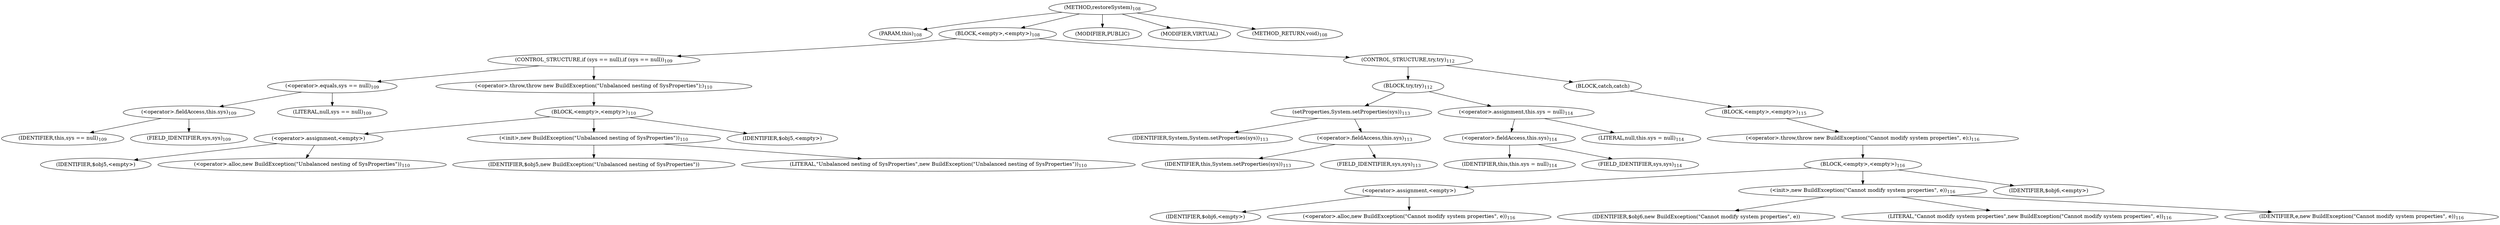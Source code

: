 digraph "restoreSystem" {  
"166" [label = <(METHOD,restoreSystem)<SUB>108</SUB>> ]
"167" [label = <(PARAM,this)<SUB>108</SUB>> ]
"168" [label = <(BLOCK,&lt;empty&gt;,&lt;empty&gt;)<SUB>108</SUB>> ]
"169" [label = <(CONTROL_STRUCTURE,if (sys == null),if (sys == null))<SUB>109</SUB>> ]
"170" [label = <(&lt;operator&gt;.equals,sys == null)<SUB>109</SUB>> ]
"171" [label = <(&lt;operator&gt;.fieldAccess,this.sys)<SUB>109</SUB>> ]
"172" [label = <(IDENTIFIER,this,sys == null)<SUB>109</SUB>> ]
"173" [label = <(FIELD_IDENTIFIER,sys,sys)<SUB>109</SUB>> ]
"174" [label = <(LITERAL,null,sys == null)<SUB>109</SUB>> ]
"175" [label = <(&lt;operator&gt;.throw,throw new BuildException(&quot;Unbalanced nesting of SysProperties&quot;);)<SUB>110</SUB>> ]
"176" [label = <(BLOCK,&lt;empty&gt;,&lt;empty&gt;)<SUB>110</SUB>> ]
"177" [label = <(&lt;operator&gt;.assignment,&lt;empty&gt;)> ]
"178" [label = <(IDENTIFIER,$obj5,&lt;empty&gt;)> ]
"179" [label = <(&lt;operator&gt;.alloc,new BuildException(&quot;Unbalanced nesting of SysProperties&quot;))<SUB>110</SUB>> ]
"180" [label = <(&lt;init&gt;,new BuildException(&quot;Unbalanced nesting of SysProperties&quot;))<SUB>110</SUB>> ]
"181" [label = <(IDENTIFIER,$obj5,new BuildException(&quot;Unbalanced nesting of SysProperties&quot;))> ]
"182" [label = <(LITERAL,&quot;Unbalanced nesting of SysProperties&quot;,new BuildException(&quot;Unbalanced nesting of SysProperties&quot;))<SUB>110</SUB>> ]
"183" [label = <(IDENTIFIER,$obj5,&lt;empty&gt;)> ]
"184" [label = <(CONTROL_STRUCTURE,try,try)<SUB>112</SUB>> ]
"185" [label = <(BLOCK,try,try)<SUB>112</SUB>> ]
"186" [label = <(setProperties,System.setProperties(sys))<SUB>113</SUB>> ]
"187" [label = <(IDENTIFIER,System,System.setProperties(sys))<SUB>113</SUB>> ]
"188" [label = <(&lt;operator&gt;.fieldAccess,this.sys)<SUB>113</SUB>> ]
"189" [label = <(IDENTIFIER,this,System.setProperties(sys))<SUB>113</SUB>> ]
"190" [label = <(FIELD_IDENTIFIER,sys,sys)<SUB>113</SUB>> ]
"191" [label = <(&lt;operator&gt;.assignment,this.sys = null)<SUB>114</SUB>> ]
"192" [label = <(&lt;operator&gt;.fieldAccess,this.sys)<SUB>114</SUB>> ]
"193" [label = <(IDENTIFIER,this,this.sys = null)<SUB>114</SUB>> ]
"194" [label = <(FIELD_IDENTIFIER,sys,sys)<SUB>114</SUB>> ]
"195" [label = <(LITERAL,null,this.sys = null)<SUB>114</SUB>> ]
"196" [label = <(BLOCK,catch,catch)> ]
"197" [label = <(BLOCK,&lt;empty&gt;,&lt;empty&gt;)<SUB>115</SUB>> ]
"198" [label = <(&lt;operator&gt;.throw,throw new BuildException(&quot;Cannot modify system properties&quot;, e);)<SUB>116</SUB>> ]
"199" [label = <(BLOCK,&lt;empty&gt;,&lt;empty&gt;)<SUB>116</SUB>> ]
"200" [label = <(&lt;operator&gt;.assignment,&lt;empty&gt;)> ]
"201" [label = <(IDENTIFIER,$obj6,&lt;empty&gt;)> ]
"202" [label = <(&lt;operator&gt;.alloc,new BuildException(&quot;Cannot modify system properties&quot;, e))<SUB>116</SUB>> ]
"203" [label = <(&lt;init&gt;,new BuildException(&quot;Cannot modify system properties&quot;, e))<SUB>116</SUB>> ]
"204" [label = <(IDENTIFIER,$obj6,new BuildException(&quot;Cannot modify system properties&quot;, e))> ]
"205" [label = <(LITERAL,&quot;Cannot modify system properties&quot;,new BuildException(&quot;Cannot modify system properties&quot;, e))<SUB>116</SUB>> ]
"206" [label = <(IDENTIFIER,e,new BuildException(&quot;Cannot modify system properties&quot;, e))<SUB>116</SUB>> ]
"207" [label = <(IDENTIFIER,$obj6,&lt;empty&gt;)> ]
"208" [label = <(MODIFIER,PUBLIC)> ]
"209" [label = <(MODIFIER,VIRTUAL)> ]
"210" [label = <(METHOD_RETURN,void)<SUB>108</SUB>> ]
  "166" -> "167" 
  "166" -> "168" 
  "166" -> "208" 
  "166" -> "209" 
  "166" -> "210" 
  "168" -> "169" 
  "168" -> "184" 
  "169" -> "170" 
  "169" -> "175" 
  "170" -> "171" 
  "170" -> "174" 
  "171" -> "172" 
  "171" -> "173" 
  "175" -> "176" 
  "176" -> "177" 
  "176" -> "180" 
  "176" -> "183" 
  "177" -> "178" 
  "177" -> "179" 
  "180" -> "181" 
  "180" -> "182" 
  "184" -> "185" 
  "184" -> "196" 
  "185" -> "186" 
  "185" -> "191" 
  "186" -> "187" 
  "186" -> "188" 
  "188" -> "189" 
  "188" -> "190" 
  "191" -> "192" 
  "191" -> "195" 
  "192" -> "193" 
  "192" -> "194" 
  "196" -> "197" 
  "197" -> "198" 
  "198" -> "199" 
  "199" -> "200" 
  "199" -> "203" 
  "199" -> "207" 
  "200" -> "201" 
  "200" -> "202" 
  "203" -> "204" 
  "203" -> "205" 
  "203" -> "206" 
}
